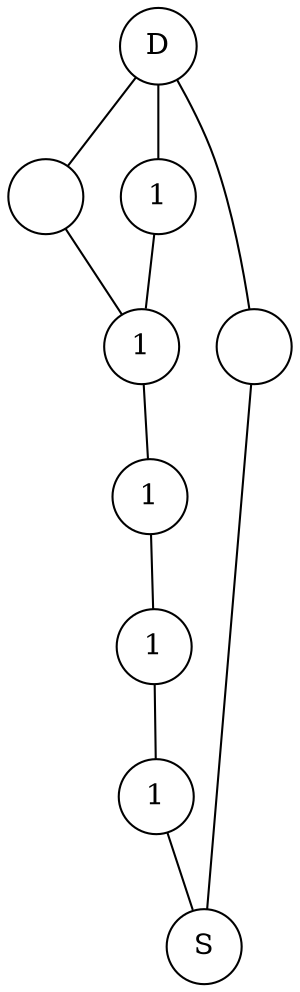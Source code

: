 graph G {
node [shape=circle]

D -- A -- C 
D -- B -- C
C -- D3 -- D2 -- D1 -- S
D -- E -- S

A 	[ label = "" ];
B 	[ label = "1" ];
C 	[ label = "1" ];
D3 	[ label = "1" ];
D2 	[ label = "1" ];
D1 	[ label = "1" ];
E	[ label = "" ];

}
